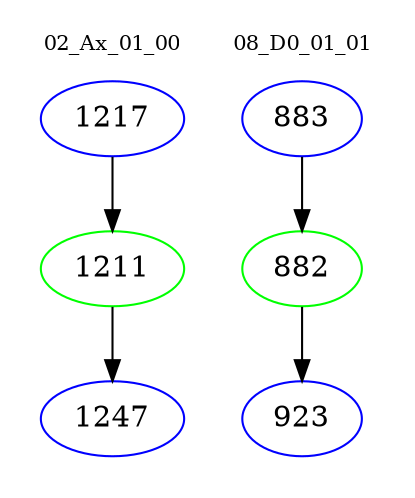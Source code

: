 digraph{
subgraph cluster_0 {
color = white
label = "02_Ax_01_00";
fontsize=10;
T0_1217 [label="1217", color="blue"]
T0_1217 -> T0_1211 [color="black"]
T0_1211 [label="1211", color="green"]
T0_1211 -> T0_1247 [color="black"]
T0_1247 [label="1247", color="blue"]
}
subgraph cluster_1 {
color = white
label = "08_D0_01_01";
fontsize=10;
T1_883 [label="883", color="blue"]
T1_883 -> T1_882 [color="black"]
T1_882 [label="882", color="green"]
T1_882 -> T1_923 [color="black"]
T1_923 [label="923", color="blue"]
}
}
